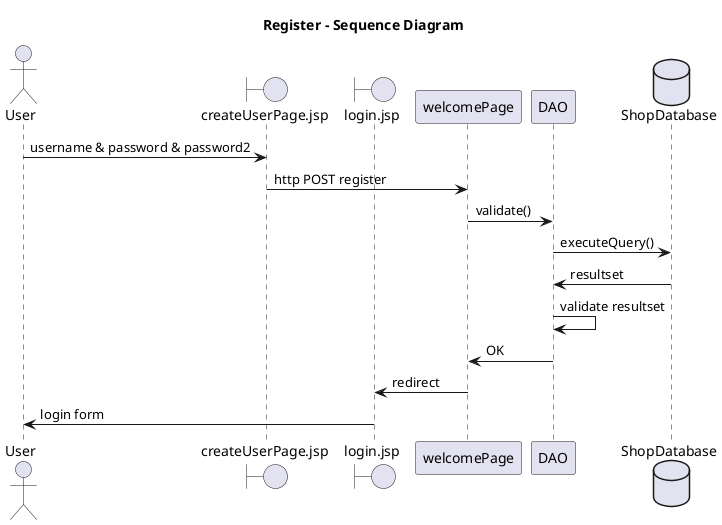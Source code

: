 @startuml

title "Register - Sequence Diagram"

skinparam shadowing false

actor User
boundary createUserPage.jsp
boundary login.jsp
participant welcomePage
participant DAO
database ShopDatabase

User -> createUserPage.jsp : username & password & password2
createUserPage.jsp -> welcomePage: http POST register
welcomePage -> DAO: validate()
DAO -> ShopDatabase: executeQuery()
ShopDatabase -> DAO: resultset
DAO -> DAO: validate resultset
DAO -> welcomePage: OK
welcomePage -> login.jsp: redirect
login.jsp -> User: login form

@enduml
